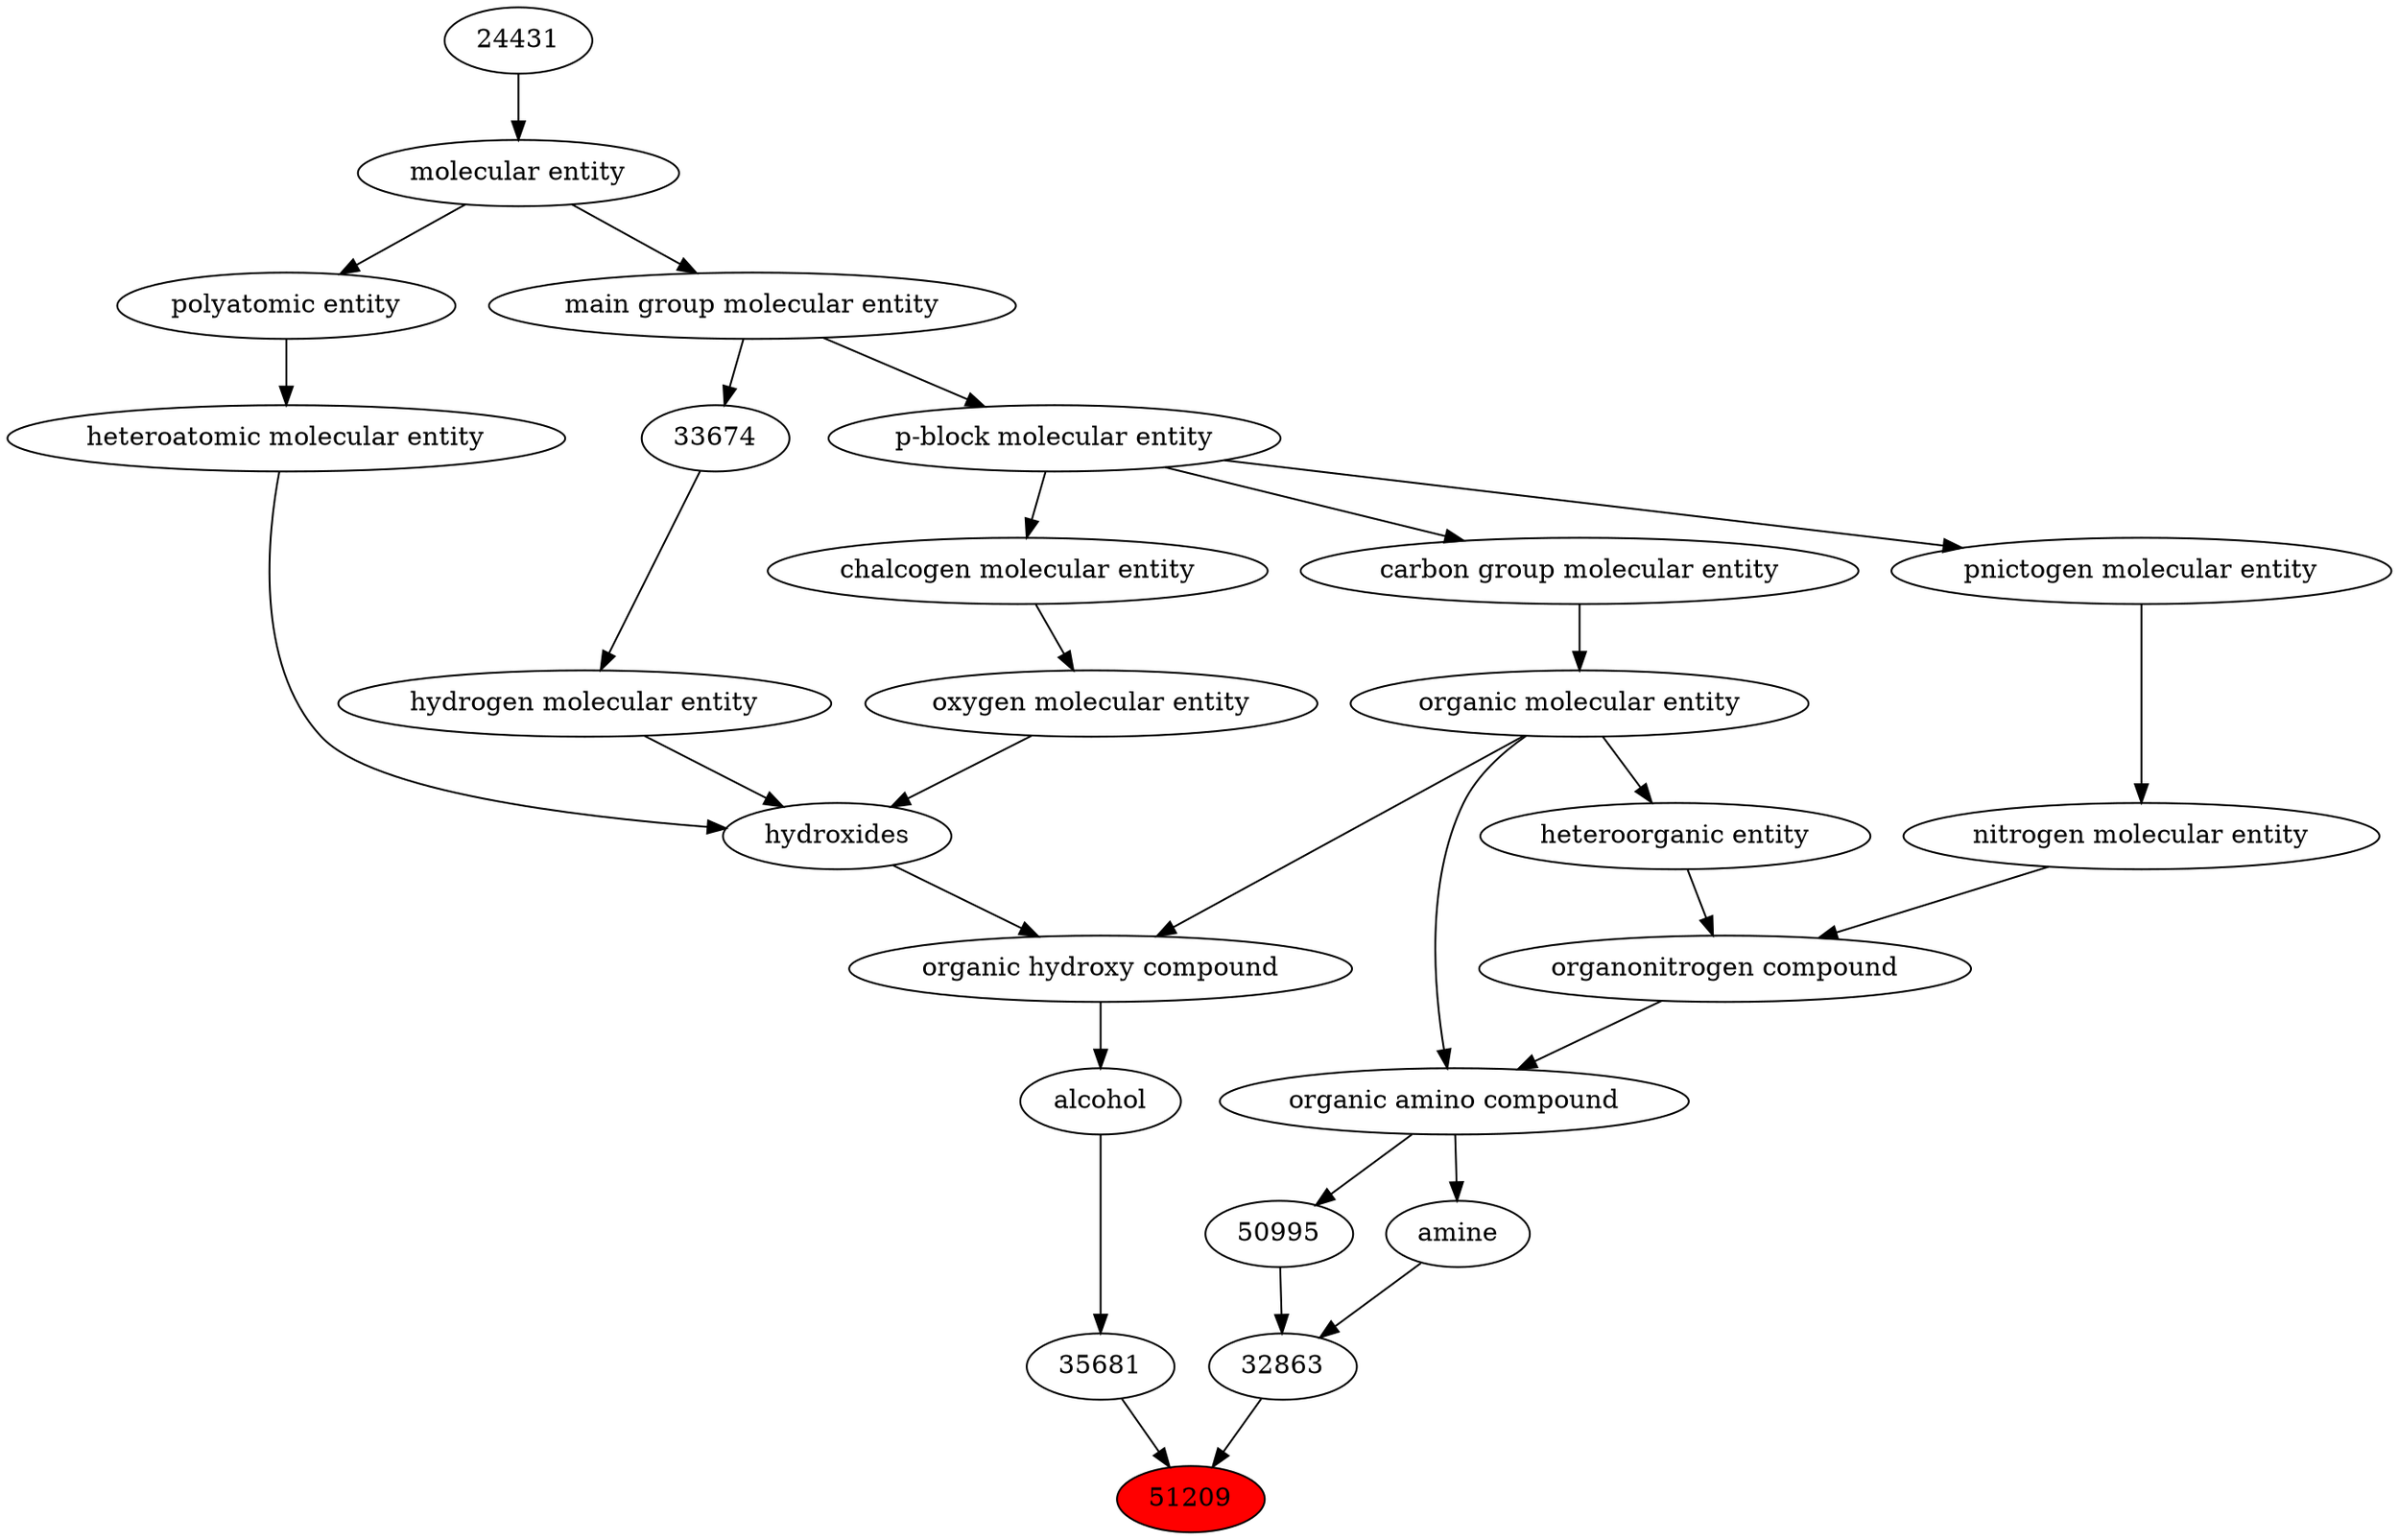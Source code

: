 digraph tree{ 
51209 [label="51209" fillcolor=red style=filled]
35681 -> 51209
32863 -> 51209
35681 [label="35681"]
30879 -> 35681
32863 [label="32863"]
50995 -> 32863
32952 -> 32863
30879 [label="alcohol"]
33822 -> 30879
50995 [label="50995"]
50047 -> 50995
32952 [label="amine"]
50047 -> 32952
33822 [label="organic hydroxy compound"]
24651 -> 33822
50860 -> 33822
50047 [label="organic amino compound"]
50860 -> 50047
35352 -> 50047
24651 [label="hydroxides"]
25806 -> 24651
33608 -> 24651
37577 -> 24651
50860 [label="organic molecular entity"]
33582 -> 50860
35352 [label="organonitrogen compound"]
51143 -> 35352
33285 -> 35352
25806 [label="oxygen molecular entity"]
33304 -> 25806
33608 [label="hydrogen molecular entity"]
33674 -> 33608
37577 [label="heteroatomic molecular entity"]
36357 -> 37577
33582 [label="carbon group molecular entity"]
33675 -> 33582
51143 [label="nitrogen molecular entity"]
33302 -> 51143
33285 [label="heteroorganic entity"]
50860 -> 33285
33304 [label="chalcogen molecular entity"]
33675 -> 33304
33674 [label="33674"]
33579 -> 33674
36357 [label="polyatomic entity"]
23367 -> 36357
33675 [label="p-block molecular entity"]
33579 -> 33675
33302 [label="pnictogen molecular entity"]
33675 -> 33302
33579 [label="main group molecular entity"]
23367 -> 33579
23367 [label="molecular entity"]
24431 -> 23367
24431 [label="24431"]
}